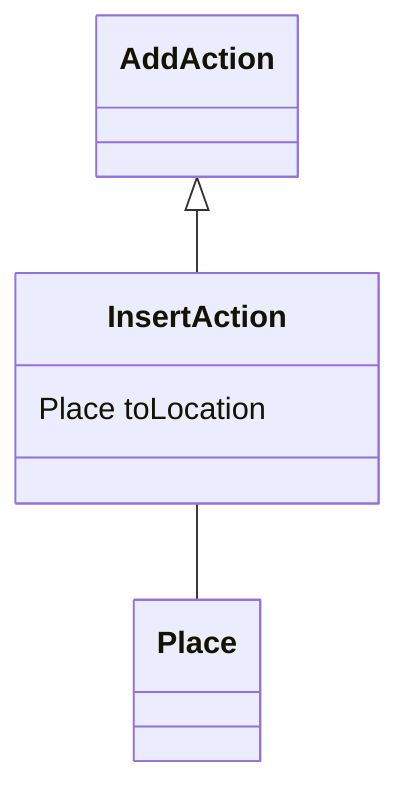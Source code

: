 classDiagram
  InsertAction -- Place


AddAction <|-- InsertAction
class InsertAction {

  Place toLocation

}